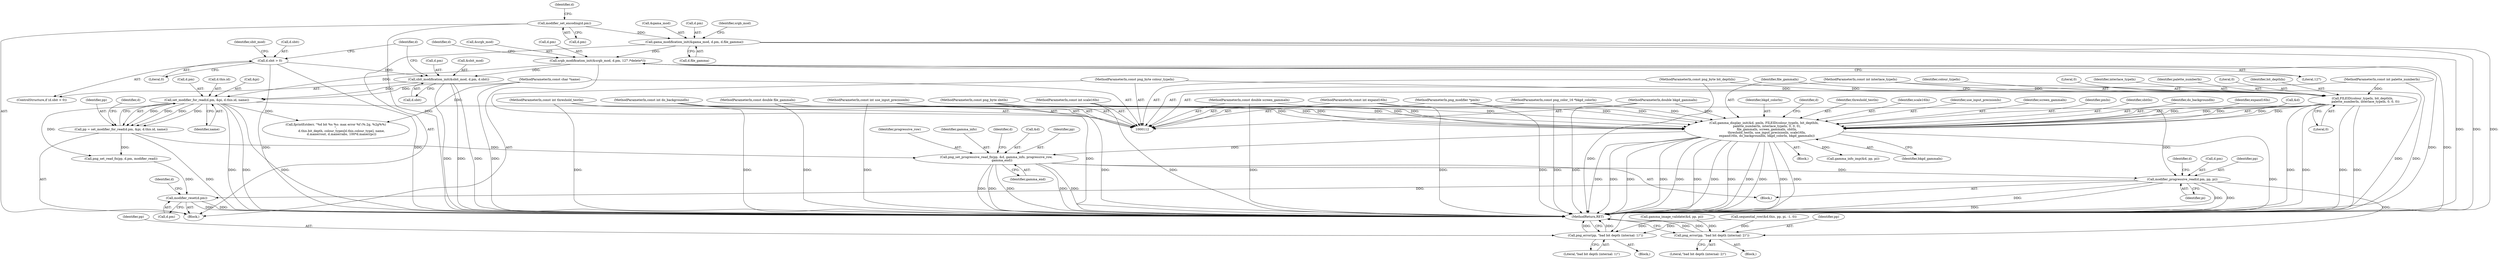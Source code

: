 digraph "0_Android_9d4853418ab2f754c2b63e091c29c5529b8b86ca_48@API" {
"1000264" [label="(Call,modifier_progressive_read(d.pm, pp, pi))"];
"1000231" [label="(Call,set_modifier_for_read(d.pm, &pi, d.this.id, name))"];
"1000214" [label="(Call,sbit_modification_init(&sbit_mod, d.pm, d.sbit))"];
"1000201" [label="(Call,srgb_modification_init(&srgb_mod, d.pm, 127 /*delete*/))"];
"1000192" [label="(Call,gama_modification_init(&gama_mod, d.pm, d.file_gamma))"];
"1000172" [label="(Call,modifier_set_encoding(d.pm))"];
"1000209" [label="(Call,d.sbit > 0)"];
"1000122" [label="(MethodParameterIn,const char *name)"];
"1000257" [label="(Call,png_set_progressive_read_fn(pp, &d, gamma_info, progressive_row,\n            gamma_end))"];
"1000229" [label="(Call,pp = set_modifier_for_read(d.pm, &pi, d.this.id, name))"];
"1000137" [label="(Call,gamma_display_init(&d, pmIn, FILEID(colour_typeIn, bit_depthIn,\n      palette_numberIn, interlace_typeIn, 0, 0, 0),\n      file_gammaIn, screen_gammaIn, sbitIn,\n      threshold_testIn, use_input_precisionIn, scale16In,\n      expand16In, do_backgroundIn, bkgd_colorIn, bkgd_gammaIn))"];
"1000113" [label="(MethodParameterIn,png_modifier *pmIn)"];
"1000141" [label="(Call,FILEID(colour_typeIn, bit_depthIn,\n      palette_numberIn, interlace_typeIn, 0, 0, 0))"];
"1000114" [label="(MethodParameterIn,const png_byte colour_typeIn)"];
"1000115" [label="(MethodParameterIn,const png_byte bit_depthIn)"];
"1000116" [label="(MethodParameterIn,const int palette_numberIn)"];
"1000117" [label="(MethodParameterIn,const int interlace_typeIn)"];
"1000118" [label="(MethodParameterIn,const double file_gammaIn)"];
"1000119" [label="(MethodParameterIn,const double screen_gammaIn)"];
"1000120" [label="(MethodParameterIn,const png_byte sbitIn)"];
"1000121" [label="(MethodParameterIn,const int threshold_testIn)"];
"1000123" [label="(MethodParameterIn,const int use_input_precisionIn)"];
"1000124" [label="(MethodParameterIn,const int scale16In)"];
"1000125" [label="(MethodParameterIn,const int expand16In)"];
"1000126" [label="(MethodParameterIn,const int do_backgroundIn)"];
"1000127" [label="(MethodParameterIn,const png_color_16 *bkgd_colorIn)"];
"1000128" [label="(MethodParameterIn,double bkgd_gammaIn)"];
"1000318" [label="(Call,modifier_reset(d.pm))"];
"1000478" [label="(Call,png_error(pp, \"bad bit depth (internal: 1)\"))"];
"1000549" [label="(Call,png_error(pp, \"bad bit depth (internal: 2)\"))"];
"1000265" [label="(Call,d.pm)"];
"1000326" [label="(Identifier,d)"];
"1000117" [label="(MethodParameterIn,const int interlace_typeIn)"];
"1000235" [label="(Call,&pi)"];
"1000340" [label="(Call,fprintf(stderr, \"%d bit %s %s: max error %f (%.2g, %2g%%)\n\",\n            d.this.bit_depth, colour_types[d.this.colour_type], name,\n            d.maxerrout, d.maxerrabs, 100*d.maxerrpc))"];
"1000114" [label="(MethodParameterIn,const png_byte colour_typeIn)"];
"1000120" [label="(MethodParameterIn,const png_byte sbitIn)"];
"1000286" [label="(Call,sequential_row(&d.this, pp, pi, -1, 0))"];
"1000127" [label="(MethodParameterIn,const png_color_16 *bkgd_colorIn)"];
"1000551" [label="(Literal,\"bad bit depth (internal: 2)\")"];
"1000207" [label="(Literal,127)"];
"1000230" [label="(Identifier,pp)"];
"1000137" [label="(Call,gamma_display_init(&d, pmIn, FILEID(colour_typeIn, bit_depthIn,\n      palette_numberIn, interlace_typeIn, 0, 0, 0),\n      file_gammaIn, screen_gammaIn, sbitIn,\n      threshold_testIn, use_input_precisionIn, scale16In,\n      expand16In, do_backgroundIn, bkgd_colorIn, bkgd_gammaIn))"];
"1000128" [label="(MethodParameterIn,double bkgd_gammaIn)"];
"1000505" [label="(Block,)"];
"1000158" [label="(Identifier,bkgd_gammaIn)"];
"1000122" [label="(MethodParameterIn,const char *name)"];
"1000154" [label="(Identifier,scale16In)"];
"1000153" [label="(Identifier,use_input_precisionIn)"];
"1000116" [label="(MethodParameterIn,const int palette_numberIn)"];
"1000226" [label="(Identifier,d)"];
"1000479" [label="(Identifier,pp)"];
"1000125" [label="(MethodParameterIn,const int expand16In)"];
"1000204" [label="(Call,d.pm)"];
"1000179" [label="(Identifier,d)"];
"1000232" [label="(Call,d.pm)"];
"1000478" [label="(Call,png_error(pp, \"bad bit depth (internal: 1)\"))"];
"1000144" [label="(Identifier,palette_numberIn)"];
"1000266" [label="(Identifier,d)"];
"1000256" [label="(Block,)"];
"1000118" [label="(MethodParameterIn,const double file_gammaIn)"];
"1000319" [label="(Call,d.pm)"];
"1000173" [label="(Call,d.pm)"];
"1000147" [label="(Literal,0)"];
"1000150" [label="(Identifier,screen_gammaIn)"];
"1000581" [label="(MethodReturn,RET)"];
"1000216" [label="(Identifier,sbit_mod)"];
"1000159" [label="(Block,)"];
"1000550" [label="(Identifier,pp)"];
"1000246" [label="(Identifier,d)"];
"1000231" [label="(Call,set_modifier_for_read(d.pm, &pi, d.this.id, name))"];
"1000172" [label="(Call,modifier_set_encoding(d.pm))"];
"1000217" [label="(Call,d.pm)"];
"1000259" [label="(Call,&d)"];
"1000201" [label="(Call,srgb_modification_init(&srgb_mod, d.pm, 127 /*delete*/))"];
"1000209" [label="(Call,d.sbit > 0)"];
"1000143" [label="(Identifier,bit_depthIn)"];
"1000126" [label="(MethodParameterIn,const int do_backgroundIn)"];
"1000140" [label="(Identifier,pmIn)"];
"1000268" [label="(Identifier,pp)"];
"1000142" [label="(Identifier,colour_typeIn)"];
"1000151" [label="(Identifier,sbitIn)"];
"1000237" [label="(Call,d.this.id)"];
"1000264" [label="(Call,modifier_progressive_read(d.pm, pp, pi))"];
"1000115" [label="(MethodParameterIn,const png_byte bit_depthIn)"];
"1000113" [label="(MethodParameterIn,png_modifier *pmIn)"];
"1000141" [label="(Call,FILEID(colour_typeIn, bit_depthIn,\n      palette_numberIn, interlace_typeIn, 0, 0, 0))"];
"1000193" [label="(Call,&gama_mod)"];
"1000129" [label="(Block,)"];
"1000208" [label="(ControlStructure,if (d.sbit > 0))"];
"1000320" [label="(Identifier,d)"];
"1000156" [label="(Identifier,do_backgroundIn)"];
"1000257" [label="(Call,png_set_progressive_read_fn(pp, &d, gamma_info, progressive_row,\n            gamma_end))"];
"1000211" [label="(Identifier,d)"];
"1000272" [label="(Call,png_set_read_fn(pp, d.pm, modifier_read))"];
"1000263" [label="(Identifier,gamma_end)"];
"1000198" [label="(Call,d.file_gamma)"];
"1000192" [label="(Call,gama_modification_init(&gama_mod, d.pm, d.file_gamma))"];
"1000195" [label="(Call,d.pm)"];
"1000210" [label="(Call,d.sbit)"];
"1000214" [label="(Call,sbit_modification_init(&sbit_mod, d.pm, d.sbit))"];
"1000203" [label="(Identifier,srgb_mod)"];
"1000155" [label="(Identifier,expand16In)"];
"1000202" [label="(Call,&srgb_mod)"];
"1000549" [label="(Call,png_error(pp, \"bad bit depth (internal: 2)\"))"];
"1000146" [label="(Literal,0)"];
"1000220" [label="(Call,d.sbit)"];
"1000138" [label="(Call,&d)"];
"1000145" [label="(Identifier,interlace_typeIn)"];
"1000303" [label="(Call,gamma_image_validate(&d, pp, pi))"];
"1000242" [label="(Identifier,name)"];
"1000157" [label="(Identifier,bkgd_colorIn)"];
"1000119" [label="(MethodParameterIn,const double screen_gammaIn)"];
"1000124" [label="(MethodParameterIn,const int scale16In)"];
"1000213" [label="(Literal,0)"];
"1000258" [label="(Identifier,pp)"];
"1000480" [label="(Literal,\"bad bit depth (internal: 1)\")"];
"1000123" [label="(MethodParameterIn,const int use_input_precisionIn)"];
"1000168" [label="(Identifier,d)"];
"1000262" [label="(Identifier,progressive_row)"];
"1000152" [label="(Identifier,threshold_testIn)"];
"1000318" [label="(Call,modifier_reset(d.pm))"];
"1000281" [label="(Call,gamma_info_imp(&d, pp, pi))"];
"1000390" [label="(Block,)"];
"1000269" [label="(Identifier,pi)"];
"1000149" [label="(Identifier,file_gammaIn)"];
"1000261" [label="(Identifier,gamma_info)"];
"1000148" [label="(Literal,0)"];
"1000215" [label="(Call,&sbit_mod)"];
"1000229" [label="(Call,pp = set_modifier_for_read(d.pm, &pi, d.this.id, name))"];
"1000121" [label="(MethodParameterIn,const int threshold_testIn)"];
"1000264" -> "1000256"  [label="AST: "];
"1000264" -> "1000269"  [label="CFG: "];
"1000265" -> "1000264"  [label="AST: "];
"1000268" -> "1000264"  [label="AST: "];
"1000269" -> "1000264"  [label="AST: "];
"1000320" -> "1000264"  [label="CFG: "];
"1000264" -> "1000581"  [label="DDG: "];
"1000264" -> "1000581"  [label="DDG: "];
"1000264" -> "1000581"  [label="DDG: "];
"1000231" -> "1000264"  [label="DDG: "];
"1000257" -> "1000264"  [label="DDG: "];
"1000264" -> "1000318"  [label="DDG: "];
"1000264" -> "1000478"  [label="DDG: "];
"1000264" -> "1000549"  [label="DDG: "];
"1000231" -> "1000229"  [label="AST: "];
"1000231" -> "1000242"  [label="CFG: "];
"1000232" -> "1000231"  [label="AST: "];
"1000235" -> "1000231"  [label="AST: "];
"1000237" -> "1000231"  [label="AST: "];
"1000242" -> "1000231"  [label="AST: "];
"1000229" -> "1000231"  [label="CFG: "];
"1000231" -> "1000581"  [label="DDG: "];
"1000231" -> "1000581"  [label="DDG: "];
"1000231" -> "1000581"  [label="DDG: "];
"1000231" -> "1000229"  [label="DDG: "];
"1000231" -> "1000229"  [label="DDG: "];
"1000231" -> "1000229"  [label="DDG: "];
"1000231" -> "1000229"  [label="DDG: "];
"1000214" -> "1000231"  [label="DDG: "];
"1000201" -> "1000231"  [label="DDG: "];
"1000122" -> "1000231"  [label="DDG: "];
"1000231" -> "1000272"  [label="DDG: "];
"1000231" -> "1000340"  [label="DDG: "];
"1000214" -> "1000208"  [label="AST: "];
"1000214" -> "1000220"  [label="CFG: "];
"1000215" -> "1000214"  [label="AST: "];
"1000217" -> "1000214"  [label="AST: "];
"1000220" -> "1000214"  [label="AST: "];
"1000226" -> "1000214"  [label="CFG: "];
"1000214" -> "1000581"  [label="DDG: "];
"1000214" -> "1000581"  [label="DDG: "];
"1000214" -> "1000581"  [label="DDG: "];
"1000201" -> "1000214"  [label="DDG: "];
"1000209" -> "1000214"  [label="DDG: "];
"1000201" -> "1000159"  [label="AST: "];
"1000201" -> "1000207"  [label="CFG: "];
"1000202" -> "1000201"  [label="AST: "];
"1000204" -> "1000201"  [label="AST: "];
"1000207" -> "1000201"  [label="AST: "];
"1000211" -> "1000201"  [label="CFG: "];
"1000201" -> "1000581"  [label="DDG: "];
"1000201" -> "1000581"  [label="DDG: "];
"1000192" -> "1000201"  [label="DDG: "];
"1000192" -> "1000159"  [label="AST: "];
"1000192" -> "1000198"  [label="CFG: "];
"1000193" -> "1000192"  [label="AST: "];
"1000195" -> "1000192"  [label="AST: "];
"1000198" -> "1000192"  [label="AST: "];
"1000203" -> "1000192"  [label="CFG: "];
"1000192" -> "1000581"  [label="DDG: "];
"1000192" -> "1000581"  [label="DDG: "];
"1000192" -> "1000581"  [label="DDG: "];
"1000172" -> "1000192"  [label="DDG: "];
"1000172" -> "1000159"  [label="AST: "];
"1000172" -> "1000173"  [label="CFG: "];
"1000173" -> "1000172"  [label="AST: "];
"1000179" -> "1000172"  [label="CFG: "];
"1000172" -> "1000581"  [label="DDG: "];
"1000209" -> "1000208"  [label="AST: "];
"1000209" -> "1000213"  [label="CFG: "];
"1000210" -> "1000209"  [label="AST: "];
"1000213" -> "1000209"  [label="AST: "];
"1000216" -> "1000209"  [label="CFG: "];
"1000226" -> "1000209"  [label="CFG: "];
"1000209" -> "1000581"  [label="DDG: "];
"1000209" -> "1000581"  [label="DDG: "];
"1000122" -> "1000112"  [label="AST: "];
"1000122" -> "1000581"  [label="DDG: "];
"1000122" -> "1000340"  [label="DDG: "];
"1000257" -> "1000256"  [label="AST: "];
"1000257" -> "1000263"  [label="CFG: "];
"1000258" -> "1000257"  [label="AST: "];
"1000259" -> "1000257"  [label="AST: "];
"1000261" -> "1000257"  [label="AST: "];
"1000262" -> "1000257"  [label="AST: "];
"1000263" -> "1000257"  [label="AST: "];
"1000266" -> "1000257"  [label="CFG: "];
"1000257" -> "1000581"  [label="DDG: "];
"1000257" -> "1000581"  [label="DDG: "];
"1000257" -> "1000581"  [label="DDG: "];
"1000257" -> "1000581"  [label="DDG: "];
"1000257" -> "1000581"  [label="DDG: "];
"1000229" -> "1000257"  [label="DDG: "];
"1000137" -> "1000257"  [label="DDG: "];
"1000229" -> "1000159"  [label="AST: "];
"1000230" -> "1000229"  [label="AST: "];
"1000246" -> "1000229"  [label="CFG: "];
"1000229" -> "1000581"  [label="DDG: "];
"1000229" -> "1000272"  [label="DDG: "];
"1000137" -> "1000129"  [label="AST: "];
"1000137" -> "1000158"  [label="CFG: "];
"1000138" -> "1000137"  [label="AST: "];
"1000140" -> "1000137"  [label="AST: "];
"1000141" -> "1000137"  [label="AST: "];
"1000149" -> "1000137"  [label="AST: "];
"1000150" -> "1000137"  [label="AST: "];
"1000151" -> "1000137"  [label="AST: "];
"1000152" -> "1000137"  [label="AST: "];
"1000153" -> "1000137"  [label="AST: "];
"1000154" -> "1000137"  [label="AST: "];
"1000155" -> "1000137"  [label="AST: "];
"1000156" -> "1000137"  [label="AST: "];
"1000157" -> "1000137"  [label="AST: "];
"1000158" -> "1000137"  [label="AST: "];
"1000168" -> "1000137"  [label="CFG: "];
"1000137" -> "1000581"  [label="DDG: "];
"1000137" -> "1000581"  [label="DDG: "];
"1000137" -> "1000581"  [label="DDG: "];
"1000137" -> "1000581"  [label="DDG: "];
"1000137" -> "1000581"  [label="DDG: "];
"1000137" -> "1000581"  [label="DDG: "];
"1000137" -> "1000581"  [label="DDG: "];
"1000137" -> "1000581"  [label="DDG: "];
"1000137" -> "1000581"  [label="DDG: "];
"1000137" -> "1000581"  [label="DDG: "];
"1000137" -> "1000581"  [label="DDG: "];
"1000137" -> "1000581"  [label="DDG: "];
"1000137" -> "1000581"  [label="DDG: "];
"1000113" -> "1000137"  [label="DDG: "];
"1000141" -> "1000137"  [label="DDG: "];
"1000141" -> "1000137"  [label="DDG: "];
"1000141" -> "1000137"  [label="DDG: "];
"1000141" -> "1000137"  [label="DDG: "];
"1000141" -> "1000137"  [label="DDG: "];
"1000118" -> "1000137"  [label="DDG: "];
"1000119" -> "1000137"  [label="DDG: "];
"1000120" -> "1000137"  [label="DDG: "];
"1000121" -> "1000137"  [label="DDG: "];
"1000123" -> "1000137"  [label="DDG: "];
"1000124" -> "1000137"  [label="DDG: "];
"1000125" -> "1000137"  [label="DDG: "];
"1000126" -> "1000137"  [label="DDG: "];
"1000127" -> "1000137"  [label="DDG: "];
"1000128" -> "1000137"  [label="DDG: "];
"1000137" -> "1000281"  [label="DDG: "];
"1000113" -> "1000112"  [label="AST: "];
"1000113" -> "1000581"  [label="DDG: "];
"1000141" -> "1000148"  [label="CFG: "];
"1000142" -> "1000141"  [label="AST: "];
"1000143" -> "1000141"  [label="AST: "];
"1000144" -> "1000141"  [label="AST: "];
"1000145" -> "1000141"  [label="AST: "];
"1000146" -> "1000141"  [label="AST: "];
"1000147" -> "1000141"  [label="AST: "];
"1000148" -> "1000141"  [label="AST: "];
"1000149" -> "1000141"  [label="CFG: "];
"1000141" -> "1000581"  [label="DDG: "];
"1000141" -> "1000581"  [label="DDG: "];
"1000141" -> "1000581"  [label="DDG: "];
"1000141" -> "1000581"  [label="DDG: "];
"1000114" -> "1000141"  [label="DDG: "];
"1000115" -> "1000141"  [label="DDG: "];
"1000116" -> "1000141"  [label="DDG: "];
"1000117" -> "1000141"  [label="DDG: "];
"1000114" -> "1000112"  [label="AST: "];
"1000114" -> "1000581"  [label="DDG: "];
"1000115" -> "1000112"  [label="AST: "];
"1000115" -> "1000581"  [label="DDG: "];
"1000116" -> "1000112"  [label="AST: "];
"1000116" -> "1000581"  [label="DDG: "];
"1000117" -> "1000112"  [label="AST: "];
"1000117" -> "1000581"  [label="DDG: "];
"1000118" -> "1000112"  [label="AST: "];
"1000118" -> "1000581"  [label="DDG: "];
"1000119" -> "1000112"  [label="AST: "];
"1000119" -> "1000581"  [label="DDG: "];
"1000120" -> "1000112"  [label="AST: "];
"1000120" -> "1000581"  [label="DDG: "];
"1000121" -> "1000112"  [label="AST: "];
"1000121" -> "1000581"  [label="DDG: "];
"1000123" -> "1000112"  [label="AST: "];
"1000123" -> "1000581"  [label="DDG: "];
"1000124" -> "1000112"  [label="AST: "];
"1000124" -> "1000581"  [label="DDG: "];
"1000125" -> "1000112"  [label="AST: "];
"1000125" -> "1000581"  [label="DDG: "];
"1000126" -> "1000112"  [label="AST: "];
"1000126" -> "1000581"  [label="DDG: "];
"1000127" -> "1000112"  [label="AST: "];
"1000127" -> "1000581"  [label="DDG: "];
"1000128" -> "1000112"  [label="AST: "];
"1000128" -> "1000581"  [label="DDG: "];
"1000318" -> "1000159"  [label="AST: "];
"1000318" -> "1000319"  [label="CFG: "];
"1000319" -> "1000318"  [label="AST: "];
"1000326" -> "1000318"  [label="CFG: "];
"1000318" -> "1000581"  [label="DDG: "];
"1000318" -> "1000581"  [label="DDG: "];
"1000272" -> "1000318"  [label="DDG: "];
"1000478" -> "1000390"  [label="AST: "];
"1000478" -> "1000480"  [label="CFG: "];
"1000479" -> "1000478"  [label="AST: "];
"1000480" -> "1000478"  [label="AST: "];
"1000581" -> "1000478"  [label="CFG: "];
"1000478" -> "1000581"  [label="DDG: "];
"1000478" -> "1000581"  [label="DDG: "];
"1000286" -> "1000478"  [label="DDG: "];
"1000303" -> "1000478"  [label="DDG: "];
"1000549" -> "1000505"  [label="AST: "];
"1000549" -> "1000551"  [label="CFG: "];
"1000550" -> "1000549"  [label="AST: "];
"1000551" -> "1000549"  [label="AST: "];
"1000581" -> "1000549"  [label="CFG: "];
"1000549" -> "1000581"  [label="DDG: "];
"1000549" -> "1000581"  [label="DDG: "];
"1000286" -> "1000549"  [label="DDG: "];
"1000303" -> "1000549"  [label="DDG: "];
}
